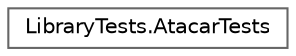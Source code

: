 digraph "Graphical Class Hierarchy"
{
 // INTERACTIVE_SVG=YES
 // LATEX_PDF_SIZE
  bgcolor="transparent";
  edge [fontname=Helvetica,fontsize=10,labelfontname=Helvetica,labelfontsize=10];
  node [fontname=Helvetica,fontsize=10,shape=box,height=0.2,width=0.4];
  rankdir="LR";
  Node0 [id="Node000000",label="LibraryTests.AtacarTests",height=0.2,width=0.4,color="grey40", fillcolor="white", style="filled",URL="$classLibraryTests_1_1AtacarTests.html",tooltip="Esta es la clase AtacarTests. Se encarga de comprobar sus funcionalidades."];
}
